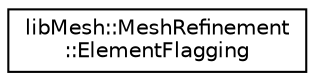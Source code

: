 digraph "类继承关系图"
{
 // INTERACTIVE_SVG=YES
  edge [fontname="Helvetica",fontsize="10",labelfontname="Helvetica",labelfontsize="10"];
  node [fontname="Helvetica",fontsize="10",shape=record];
  rankdir="LR";
  Node1 [label="libMesh::MeshRefinement\l::ElementFlagging",height=0.2,width=0.4,color="black", fillcolor="white", style="filled",URL="$classlibMesh_1_1MeshRefinement_1_1ElementFlagging.html",tooltip="Abstract base class to be used for user-specified element flagging. "];
}
